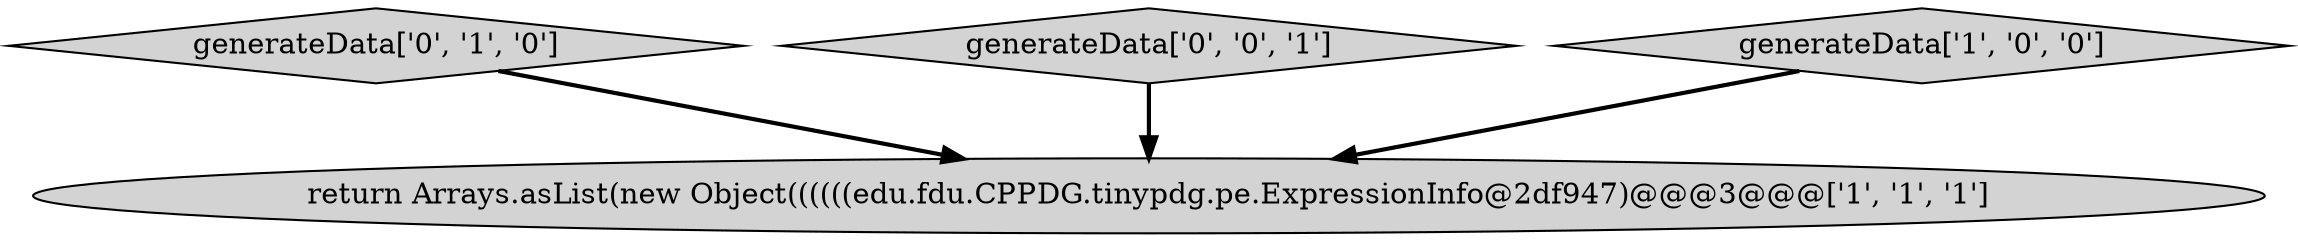 digraph {
2 [style = filled, label = "generateData['0', '1', '0']", fillcolor = lightgray, shape = diamond image = "AAA0AAABBB2BBB"];
3 [style = filled, label = "generateData['0', '0', '1']", fillcolor = lightgray, shape = diamond image = "AAA0AAABBB3BBB"];
1 [style = filled, label = "generateData['1', '0', '0']", fillcolor = lightgray, shape = diamond image = "AAA0AAABBB1BBB"];
0 [style = filled, label = "return Arrays.asList(new Object((((((edu.fdu.CPPDG.tinypdg.pe.ExpressionInfo@2df947)@@@3@@@['1', '1', '1']", fillcolor = lightgray, shape = ellipse image = "AAA0AAABBB1BBB"];
2->0 [style = bold, label=""];
3->0 [style = bold, label=""];
1->0 [style = bold, label=""];
}
